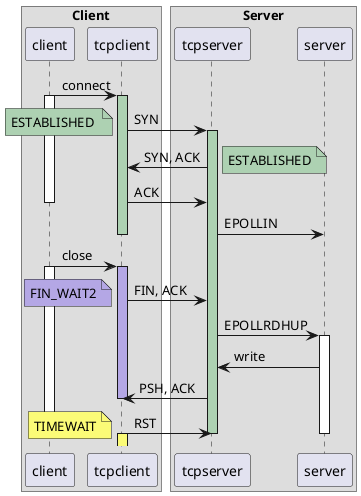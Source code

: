 @startuml
box "Client"
	participant client
	participant tcpclient
end box
box "Server"
	participant tcpserver
	participant server
end box
client -> tcpclient : connect
activate client
activate tcpclient #ADD1B2
tcpclient -> tcpserver : SYN

note left #ADD1B2
	ESTABLISHED 
end note
activate tcpserver  #ADD1B2
tcpserver -> tcpclient : SYN, ACK
note right #ADD1B2
	ESTABLISHED
end note
tcpclient -> tcpserver : ACK
deactivate client
tcpserver -> server : EPOLLIN

deactivate tcpclient
client -> tcpclient : close
activate client
activate tcpclient 	#B4A7E5
tcpclient -> tcpserver : FIN, ACK
note left 	#B4A7E5
	FIN_WAIT2
end note
tcpserver -> server : EPOLLRDHUP
activate server
server -> tcpserver : write
tcpserver -> tcpclient : PSH, ACK
deactivate tcpclient
tcpclient -> tcpserver : RST
deactivate server
deactivate client

deactivate tcpserver
activate tcpclient 	#FBFB77
note left 	#FBFB77
	TIMEWAIT
end note
@enduml